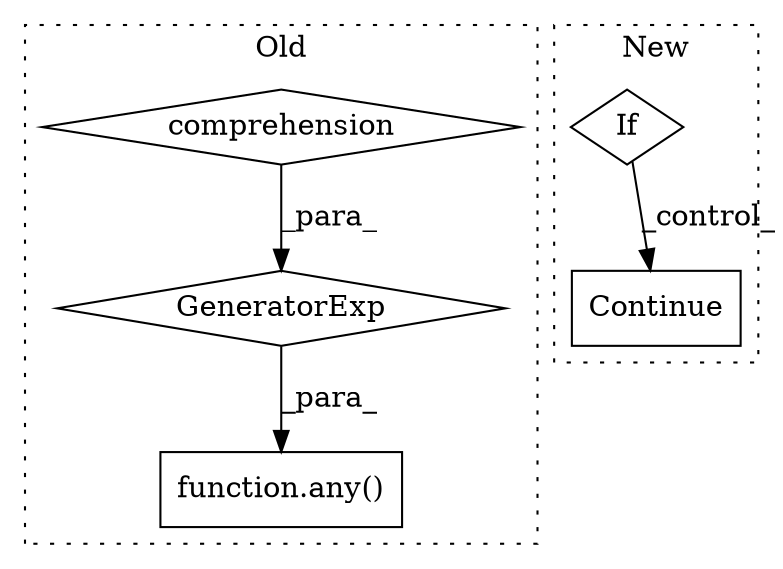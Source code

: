 digraph G {
subgraph cluster0 {
1 [label="function.any()" a="75" s="4596,4603" l="4,55" shape="box"];
3 [label="comprehension" a="45" s="4633" l="3" shape="diamond"];
5 [label="GeneratorExp" a="55" s="4600" l="3" shape="diamond"];
label = "Old";
style="dotted";
}
subgraph cluster1 {
2 [label="Continue" a="43" s="10545" l="8" shape="box"];
4 [label="If" a="96" s="10498" l="3" shape="diamond"];
label = "New";
style="dotted";
}
3 -> 5 [label="_para_"];
4 -> 2 [label="_control_"];
5 -> 1 [label="_para_"];
}
